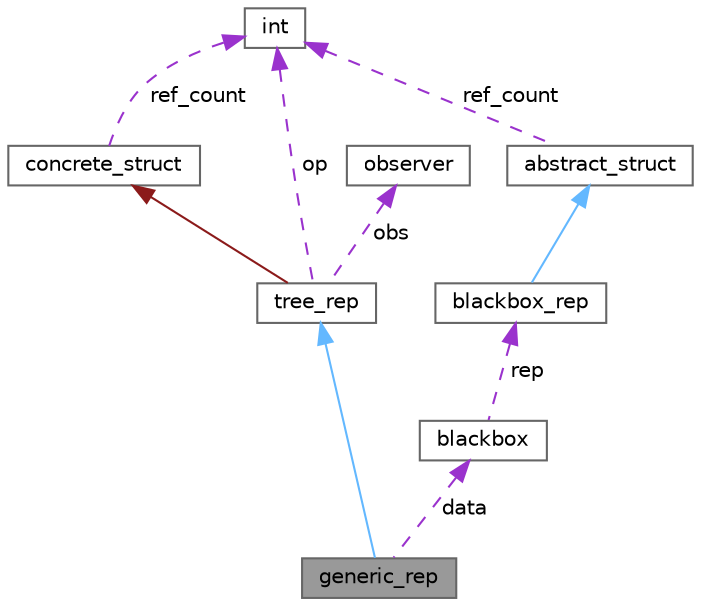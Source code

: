 digraph "generic_rep"
{
 // LATEX_PDF_SIZE
  bgcolor="transparent";
  edge [fontname=Helvetica,fontsize=10,labelfontname=Helvetica,labelfontsize=10];
  node [fontname=Helvetica,fontsize=10,shape=box,height=0.2,width=0.4];
  Node1 [label="generic_rep",height=0.2,width=0.4,color="gray40", fillcolor="grey60", style="filled", fontcolor="black",tooltip=" "];
  Node2 -> Node1 [dir="back",color="steelblue1",style="solid"];
  Node2 [label="tree_rep",height=0.2,width=0.4,color="gray40", fillcolor="white", style="filled",URL="$classtree__rep.html",tooltip=" "];
  Node3 -> Node2 [dir="back",color="firebrick4",style="solid"];
  Node3 [label="concrete_struct",height=0.2,width=0.4,color="gray40", fillcolor="white", style="filled",URL="$structconcrete__struct.html",tooltip="Structure representing a concrete object with a reference count."];
  Node4 -> Node3 [dir="back",color="darkorchid3",style="dashed",label=" ref_count" ];
  Node4 [label="int",height=0.2,width=0.4,color="gray40", fillcolor="white", style="filled",tooltip=" "];
  Node4 -> Node2 [dir="back",color="darkorchid3",style="dashed",label=" op" ];
  Node5 -> Node2 [dir="back",color="darkorchid3",style="dashed",label=" obs" ];
  Node5 [label="observer",height=0.2,width=0.4,color="gray40", fillcolor="white", style="filled",URL="$classobserver.html",tooltip=" "];
  Node6 -> Node1 [dir="back",color="darkorchid3",style="dashed",label=" data" ];
  Node6 [label="blackbox",height=0.2,width=0.4,color="gray40", fillcolor="white", style="filled",URL="$classblackbox.html",tooltip=" "];
  Node7 -> Node6 [dir="back",color="darkorchid3",style="dashed",label=" rep" ];
  Node7 [label="blackbox_rep",height=0.2,width=0.4,color="gray40", fillcolor="white", style="filled",URL="$classblackbox__rep.html",tooltip="A template class representing an opaque pointer."];
  Node8 -> Node7 [dir="back",color="steelblue1",style="solid"];
  Node8 [label="abstract_struct",height=0.2,width=0.4,color="gray40", fillcolor="white", style="filled",URL="$structabstract__struct.html",tooltip="Structure representing an abstract object with a reference count."];
  Node4 -> Node8 [dir="back",color="darkorchid3",style="dashed",label=" ref_count" ];
}

